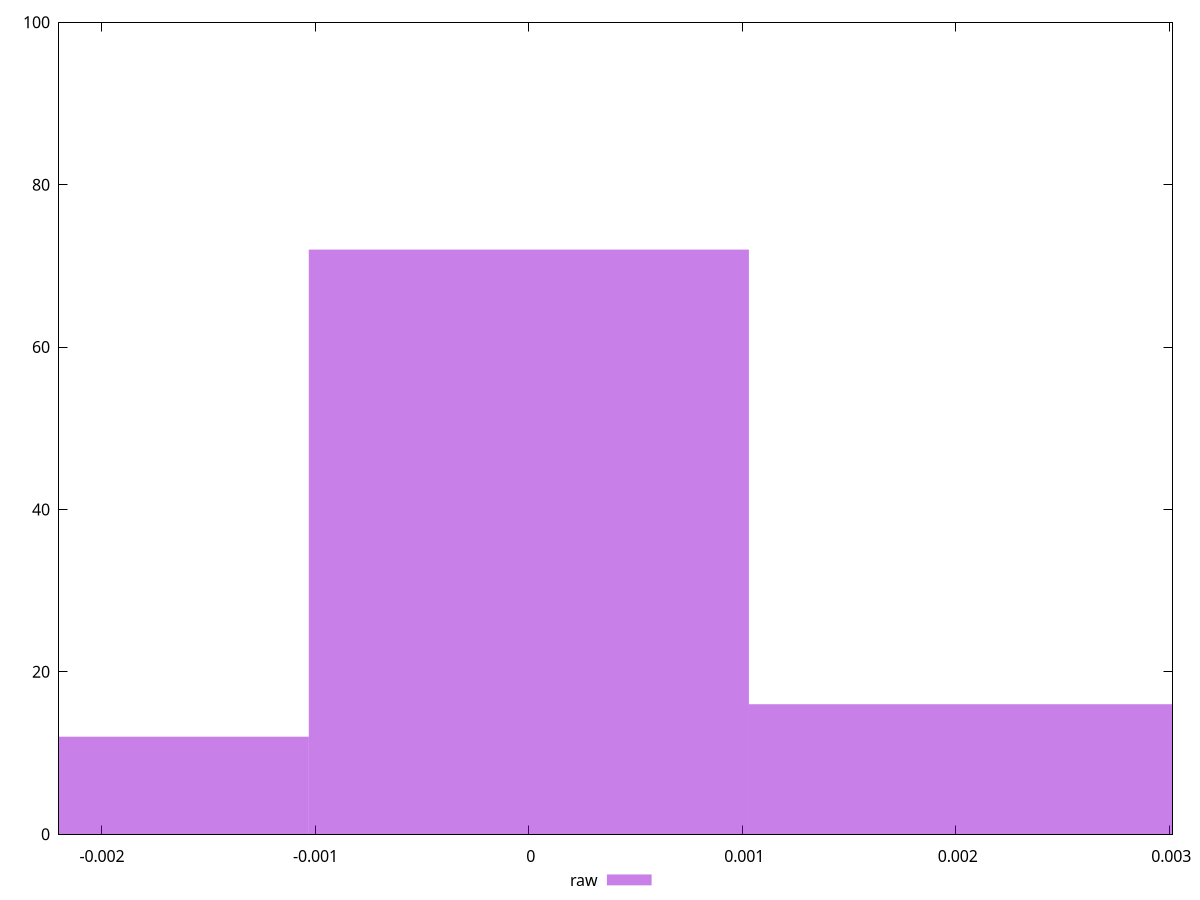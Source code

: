 reset

$raw <<EOF
0 72
0.002062062785713224 16
-0.002062062785713224 12
EOF

set key outside below
set boxwidth 0.002062062785713224
set xrange [-0.002201253215939775:0.003015429375235656]
set yrange [0:100]
set trange [0:100]
set style fill transparent solid 0.5 noborder
set terminal svg size 640, 490 enhanced background rgb 'white'
set output "report_00026_2021-02-22T21:38:55.199Z/meta/pScore-difference/samples/pages+cached/raw/histogram.svg"

plot $raw title "raw" with boxes

reset
